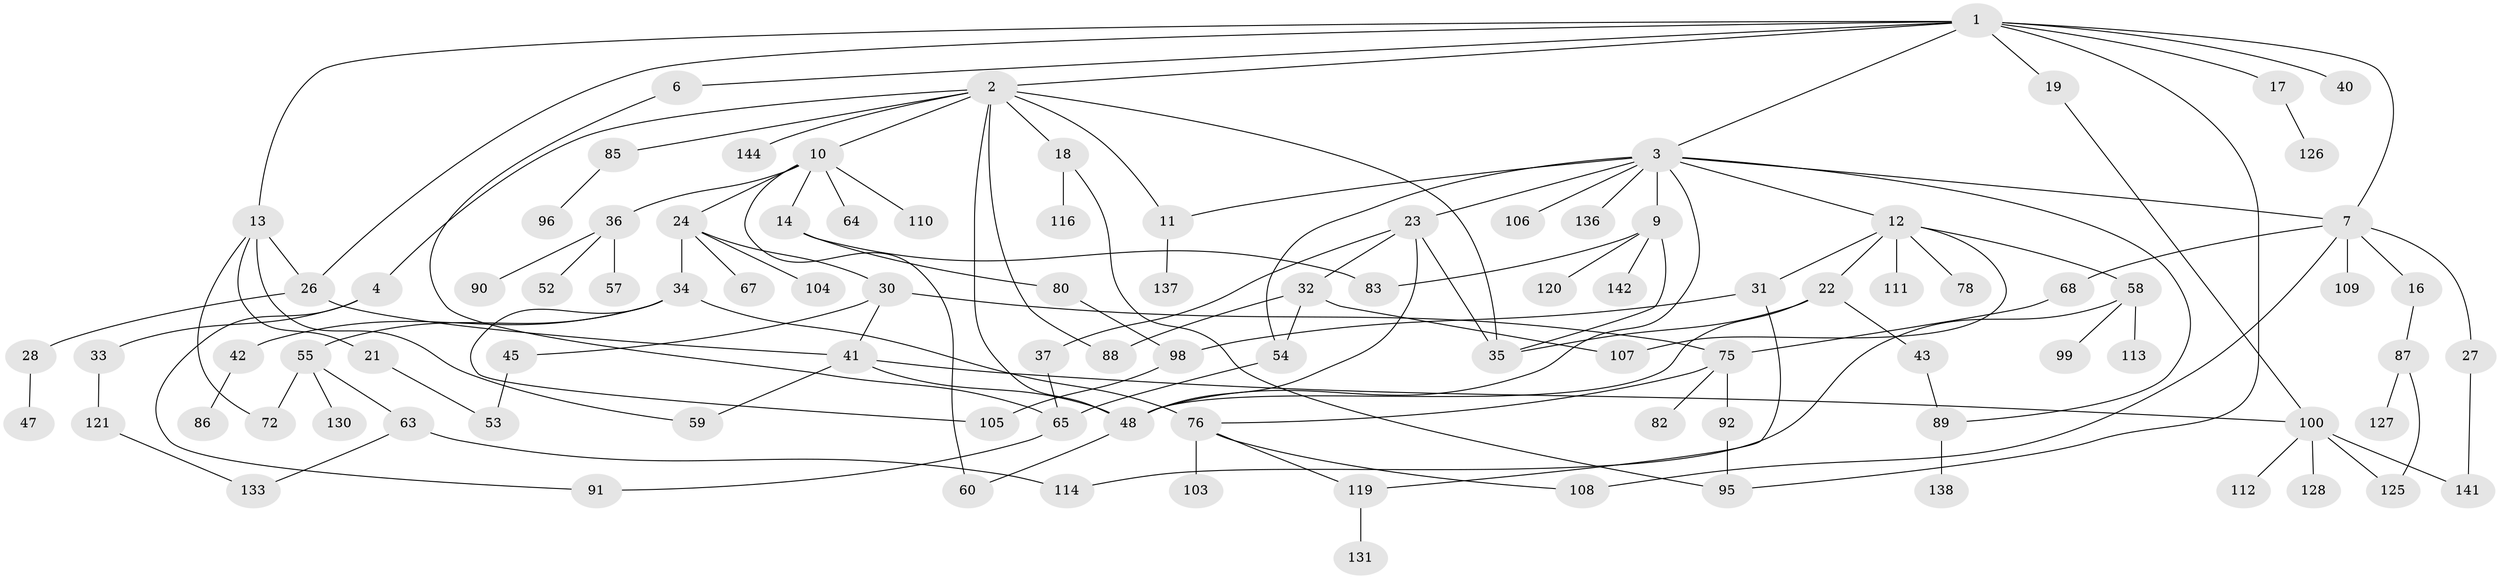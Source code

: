 // original degree distribution, {7: 0.013888888888888888, 8: 0.006944444444444444, 6: 0.020833333333333332, 3: 0.2152777777777778, 5: 0.0625, 2: 0.2777777777777778, 4: 0.09722222222222222, 1: 0.3055555555555556}
// Generated by graph-tools (version 1.1) at 2025/10/02/27/25 16:10:51]
// undirected, 100 vertices, 135 edges
graph export_dot {
graph [start="1"]
  node [color=gray90,style=filled];
  1 [super="+5"];
  2 [super="+20"];
  3 [super="+8"];
  4 [super="+129"];
  6;
  7 [super="+102"];
  9 [super="+73"];
  10 [super="+15"];
  11 [super="+25"];
  12 [super="+56"];
  13 [super="+29"];
  14 [super="+44"];
  16;
  17;
  18;
  19;
  21 [super="+62"];
  22 [super="+49"];
  23;
  24 [super="+66"];
  26 [super="+50"];
  27;
  28 [super="+140"];
  30 [super="+38"];
  31 [super="+84"];
  32;
  33;
  34 [super="+39"];
  35 [super="+46"];
  36 [super="+51"];
  37 [super="+77"];
  40;
  41 [super="+70"];
  42;
  43 [super="+71"];
  45;
  47;
  48 [super="+139"];
  52 [super="+69"];
  53;
  54 [super="+79"];
  55;
  57;
  58 [super="+61"];
  59;
  60 [super="+132"];
  63 [super="+117"];
  64;
  65 [super="+118"];
  67;
  68 [super="+74"];
  72;
  75 [super="+81"];
  76 [super="+93"];
  78;
  80 [super="+134"];
  82;
  83 [super="+124"];
  85;
  86;
  87 [super="+101"];
  88;
  89;
  90;
  91 [super="+94"];
  92;
  95 [super="+97"];
  96 [super="+135"];
  98;
  99;
  100 [super="+123"];
  103;
  104;
  105 [super="+115"];
  106;
  107;
  108;
  109 [super="+122"];
  110;
  111;
  112;
  113;
  114;
  116;
  119 [super="+143"];
  120;
  121;
  125;
  126;
  127;
  128;
  130;
  131;
  133;
  136;
  137;
  138;
  141;
  142;
  144;
  1 -- 2;
  1 -- 3;
  1 -- 13;
  1 -- 17;
  1 -- 40;
  1 -- 19;
  1 -- 6;
  1 -- 7;
  1 -- 26;
  1 -- 95;
  2 -- 4;
  2 -- 10;
  2 -- 18;
  2 -- 48;
  2 -- 85;
  2 -- 88;
  2 -- 144;
  2 -- 35;
  2 -- 11;
  3 -- 9;
  3 -- 23;
  3 -- 136;
  3 -- 89;
  3 -- 48;
  3 -- 106;
  3 -- 11;
  3 -- 12;
  3 -- 54;
  3 -- 7;
  4 -- 33;
  4 -- 91;
  6 -- 65;
  7 -- 16;
  7 -- 27;
  7 -- 68;
  7 -- 108;
  7 -- 109;
  9 -- 120;
  9 -- 83;
  9 -- 142;
  9 -- 35;
  10 -- 14;
  10 -- 24;
  10 -- 36;
  10 -- 64;
  10 -- 60;
  10 -- 110;
  11 -- 137;
  12 -- 22;
  12 -- 31;
  12 -- 58;
  12 -- 107;
  12 -- 78;
  12 -- 111;
  13 -- 21;
  13 -- 26;
  13 -- 72;
  13 -- 59;
  14 -- 80;
  14 -- 83;
  16 -- 87;
  17 -- 126;
  18 -- 116;
  18 -- 95;
  19 -- 100;
  21 -- 53;
  22 -- 43;
  22 -- 35;
  22 -- 48;
  23 -- 32;
  23 -- 37;
  23 -- 48;
  23 -- 35;
  24 -- 30;
  24 -- 34;
  24 -- 67;
  24 -- 104;
  26 -- 28;
  26 -- 41;
  27 -- 141;
  28 -- 47;
  30 -- 41;
  30 -- 45;
  30 -- 75;
  31 -- 98;
  31 -- 119;
  32 -- 54;
  32 -- 88;
  32 -- 107;
  33 -- 121;
  34 -- 42;
  34 -- 55;
  34 -- 105;
  34 -- 76;
  36 -- 90;
  36 -- 57;
  36 -- 52;
  37 -- 65;
  41 -- 59;
  41 -- 100;
  41 -- 48;
  42 -- 86;
  43 -- 89;
  45 -- 53;
  48 -- 60;
  54 -- 65;
  55 -- 63;
  55 -- 130;
  55 -- 72;
  58 -- 113;
  58 -- 114;
  58 -- 99;
  63 -- 114;
  63 -- 133;
  65 -- 91;
  68 -- 75;
  75 -- 82;
  75 -- 76;
  75 -- 92;
  76 -- 103;
  76 -- 108;
  76 -- 119;
  80 -- 98;
  85 -- 96;
  87 -- 127;
  87 -- 125;
  89 -- 138;
  92 -- 95;
  98 -- 105;
  100 -- 112;
  100 -- 128;
  100 -- 141;
  100 -- 125;
  119 -- 131;
  121 -- 133;
}

